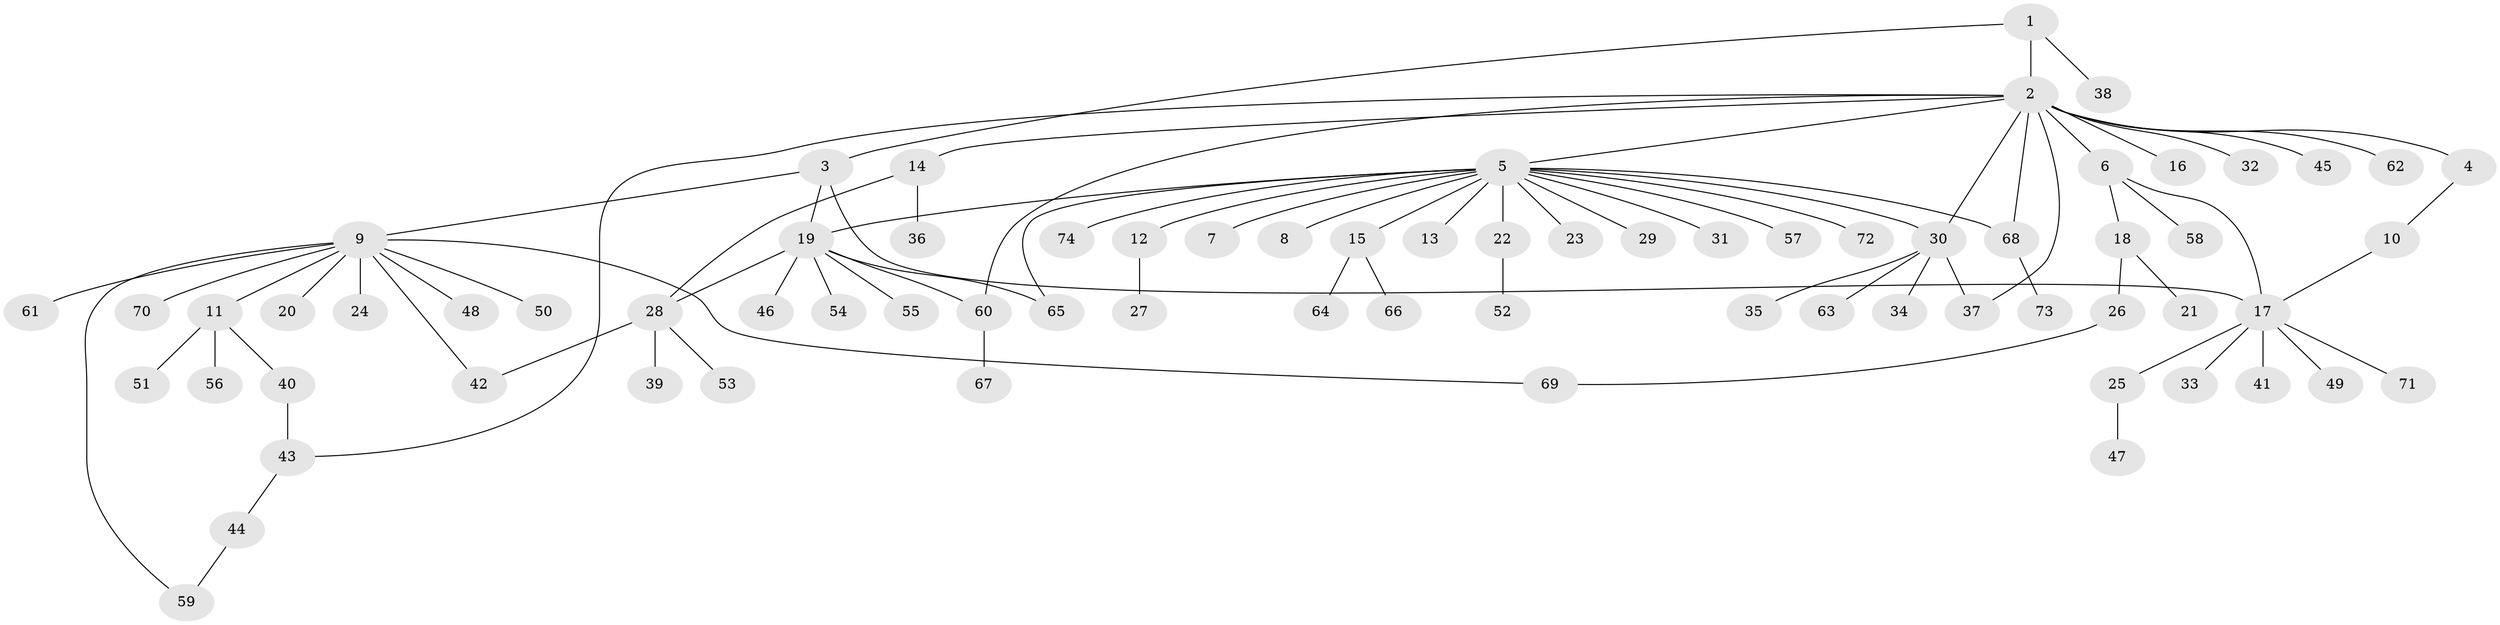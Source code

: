 // Generated by graph-tools (version 1.1) at 2025/11/02/27/25 16:11:10]
// undirected, 74 vertices, 86 edges
graph export_dot {
graph [start="1"]
  node [color=gray90,style=filled];
  1;
  2;
  3;
  4;
  5;
  6;
  7;
  8;
  9;
  10;
  11;
  12;
  13;
  14;
  15;
  16;
  17;
  18;
  19;
  20;
  21;
  22;
  23;
  24;
  25;
  26;
  27;
  28;
  29;
  30;
  31;
  32;
  33;
  34;
  35;
  36;
  37;
  38;
  39;
  40;
  41;
  42;
  43;
  44;
  45;
  46;
  47;
  48;
  49;
  50;
  51;
  52;
  53;
  54;
  55;
  56;
  57;
  58;
  59;
  60;
  61;
  62;
  63;
  64;
  65;
  66;
  67;
  68;
  69;
  70;
  71;
  72;
  73;
  74;
  1 -- 2;
  1 -- 3;
  1 -- 38;
  2 -- 4;
  2 -- 5;
  2 -- 6;
  2 -- 14;
  2 -- 16;
  2 -- 30;
  2 -- 32;
  2 -- 37;
  2 -- 43;
  2 -- 45;
  2 -- 60;
  2 -- 62;
  2 -- 68;
  3 -- 9;
  3 -- 17;
  3 -- 19;
  4 -- 10;
  5 -- 7;
  5 -- 8;
  5 -- 12;
  5 -- 13;
  5 -- 15;
  5 -- 19;
  5 -- 22;
  5 -- 23;
  5 -- 29;
  5 -- 30;
  5 -- 31;
  5 -- 57;
  5 -- 65;
  5 -- 68;
  5 -- 72;
  5 -- 74;
  6 -- 17;
  6 -- 18;
  6 -- 58;
  9 -- 11;
  9 -- 20;
  9 -- 24;
  9 -- 42;
  9 -- 48;
  9 -- 50;
  9 -- 59;
  9 -- 61;
  9 -- 69;
  9 -- 70;
  10 -- 17;
  11 -- 40;
  11 -- 51;
  11 -- 56;
  12 -- 27;
  14 -- 28;
  14 -- 36;
  15 -- 64;
  15 -- 66;
  17 -- 25;
  17 -- 33;
  17 -- 41;
  17 -- 49;
  17 -- 71;
  18 -- 21;
  18 -- 26;
  19 -- 28;
  19 -- 46;
  19 -- 54;
  19 -- 55;
  19 -- 60;
  19 -- 65;
  22 -- 52;
  25 -- 47;
  26 -- 69;
  28 -- 39;
  28 -- 42;
  28 -- 53;
  30 -- 34;
  30 -- 35;
  30 -- 37;
  30 -- 63;
  40 -- 43;
  43 -- 44;
  44 -- 59;
  60 -- 67;
  68 -- 73;
}
